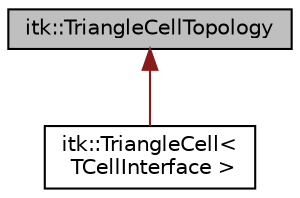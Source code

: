 digraph "itk::TriangleCellTopology"
{
 // LATEX_PDF_SIZE
  edge [fontname="Helvetica",fontsize="10",labelfontname="Helvetica",labelfontsize="10"];
  node [fontname="Helvetica",fontsize="10",shape=record];
  Node1 [label="itk::TriangleCellTopology",height=0.2,width=0.4,color="black", fillcolor="grey75", style="filled", fontcolor="black",tooltip=" "];
  Node1 -> Node2 [dir="back",color="firebrick4",fontsize="10",style="solid",fontname="Helvetica"];
  Node2 [label="itk::TriangleCell\<\l TCellInterface \>",height=0.2,width=0.4,color="black", fillcolor="white", style="filled",URL="$classitk_1_1TriangleCell.html",tooltip=" "];
}
